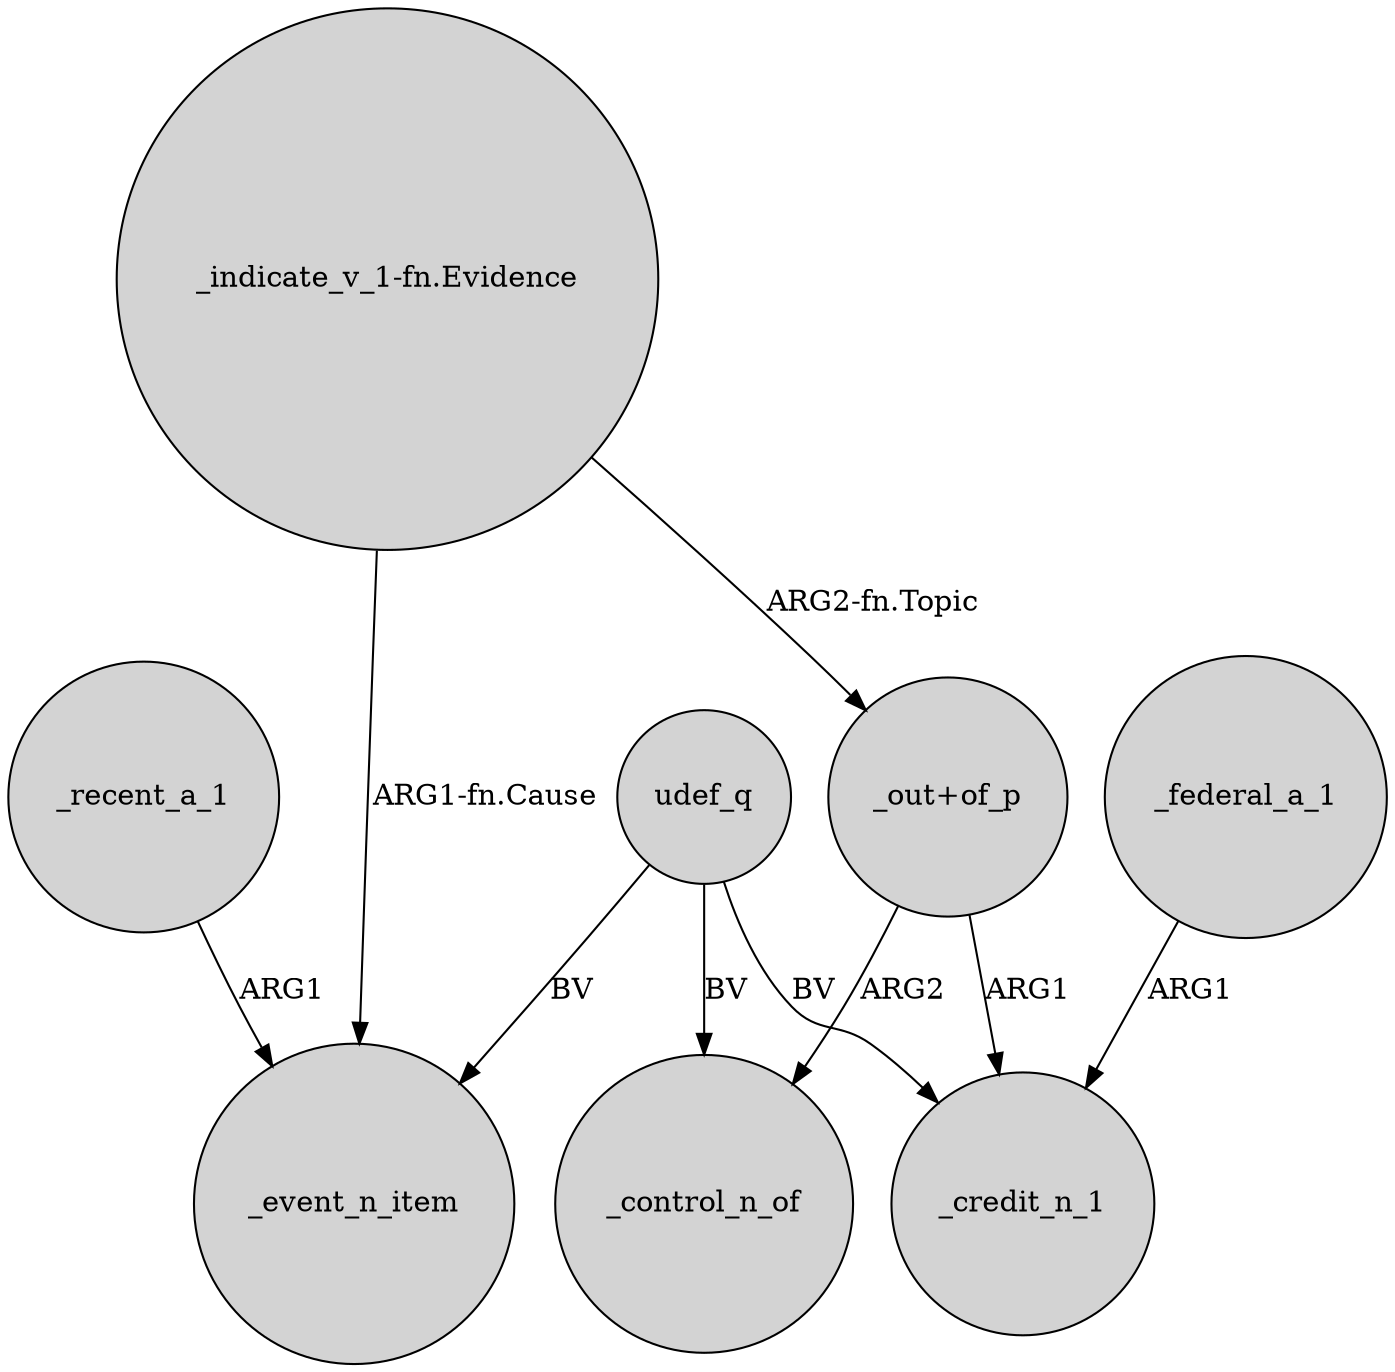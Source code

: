 digraph {
	node [shape=circle style=filled]
	_recent_a_1 -> _event_n_item [label=ARG1]
	udef_q -> _credit_n_1 [label=BV]
	udef_q -> _event_n_item [label=BV]
	udef_q -> _control_n_of [label=BV]
	"_indicate_v_1-fn.Evidence" -> "_out+of_p" [label="ARG2-fn.Topic"]
	"_indicate_v_1-fn.Evidence" -> _event_n_item [label="ARG1-fn.Cause"]
	"_out+of_p" -> _control_n_of [label=ARG2]
	"_out+of_p" -> _credit_n_1 [label=ARG1]
	_federal_a_1 -> _credit_n_1 [label=ARG1]
}
